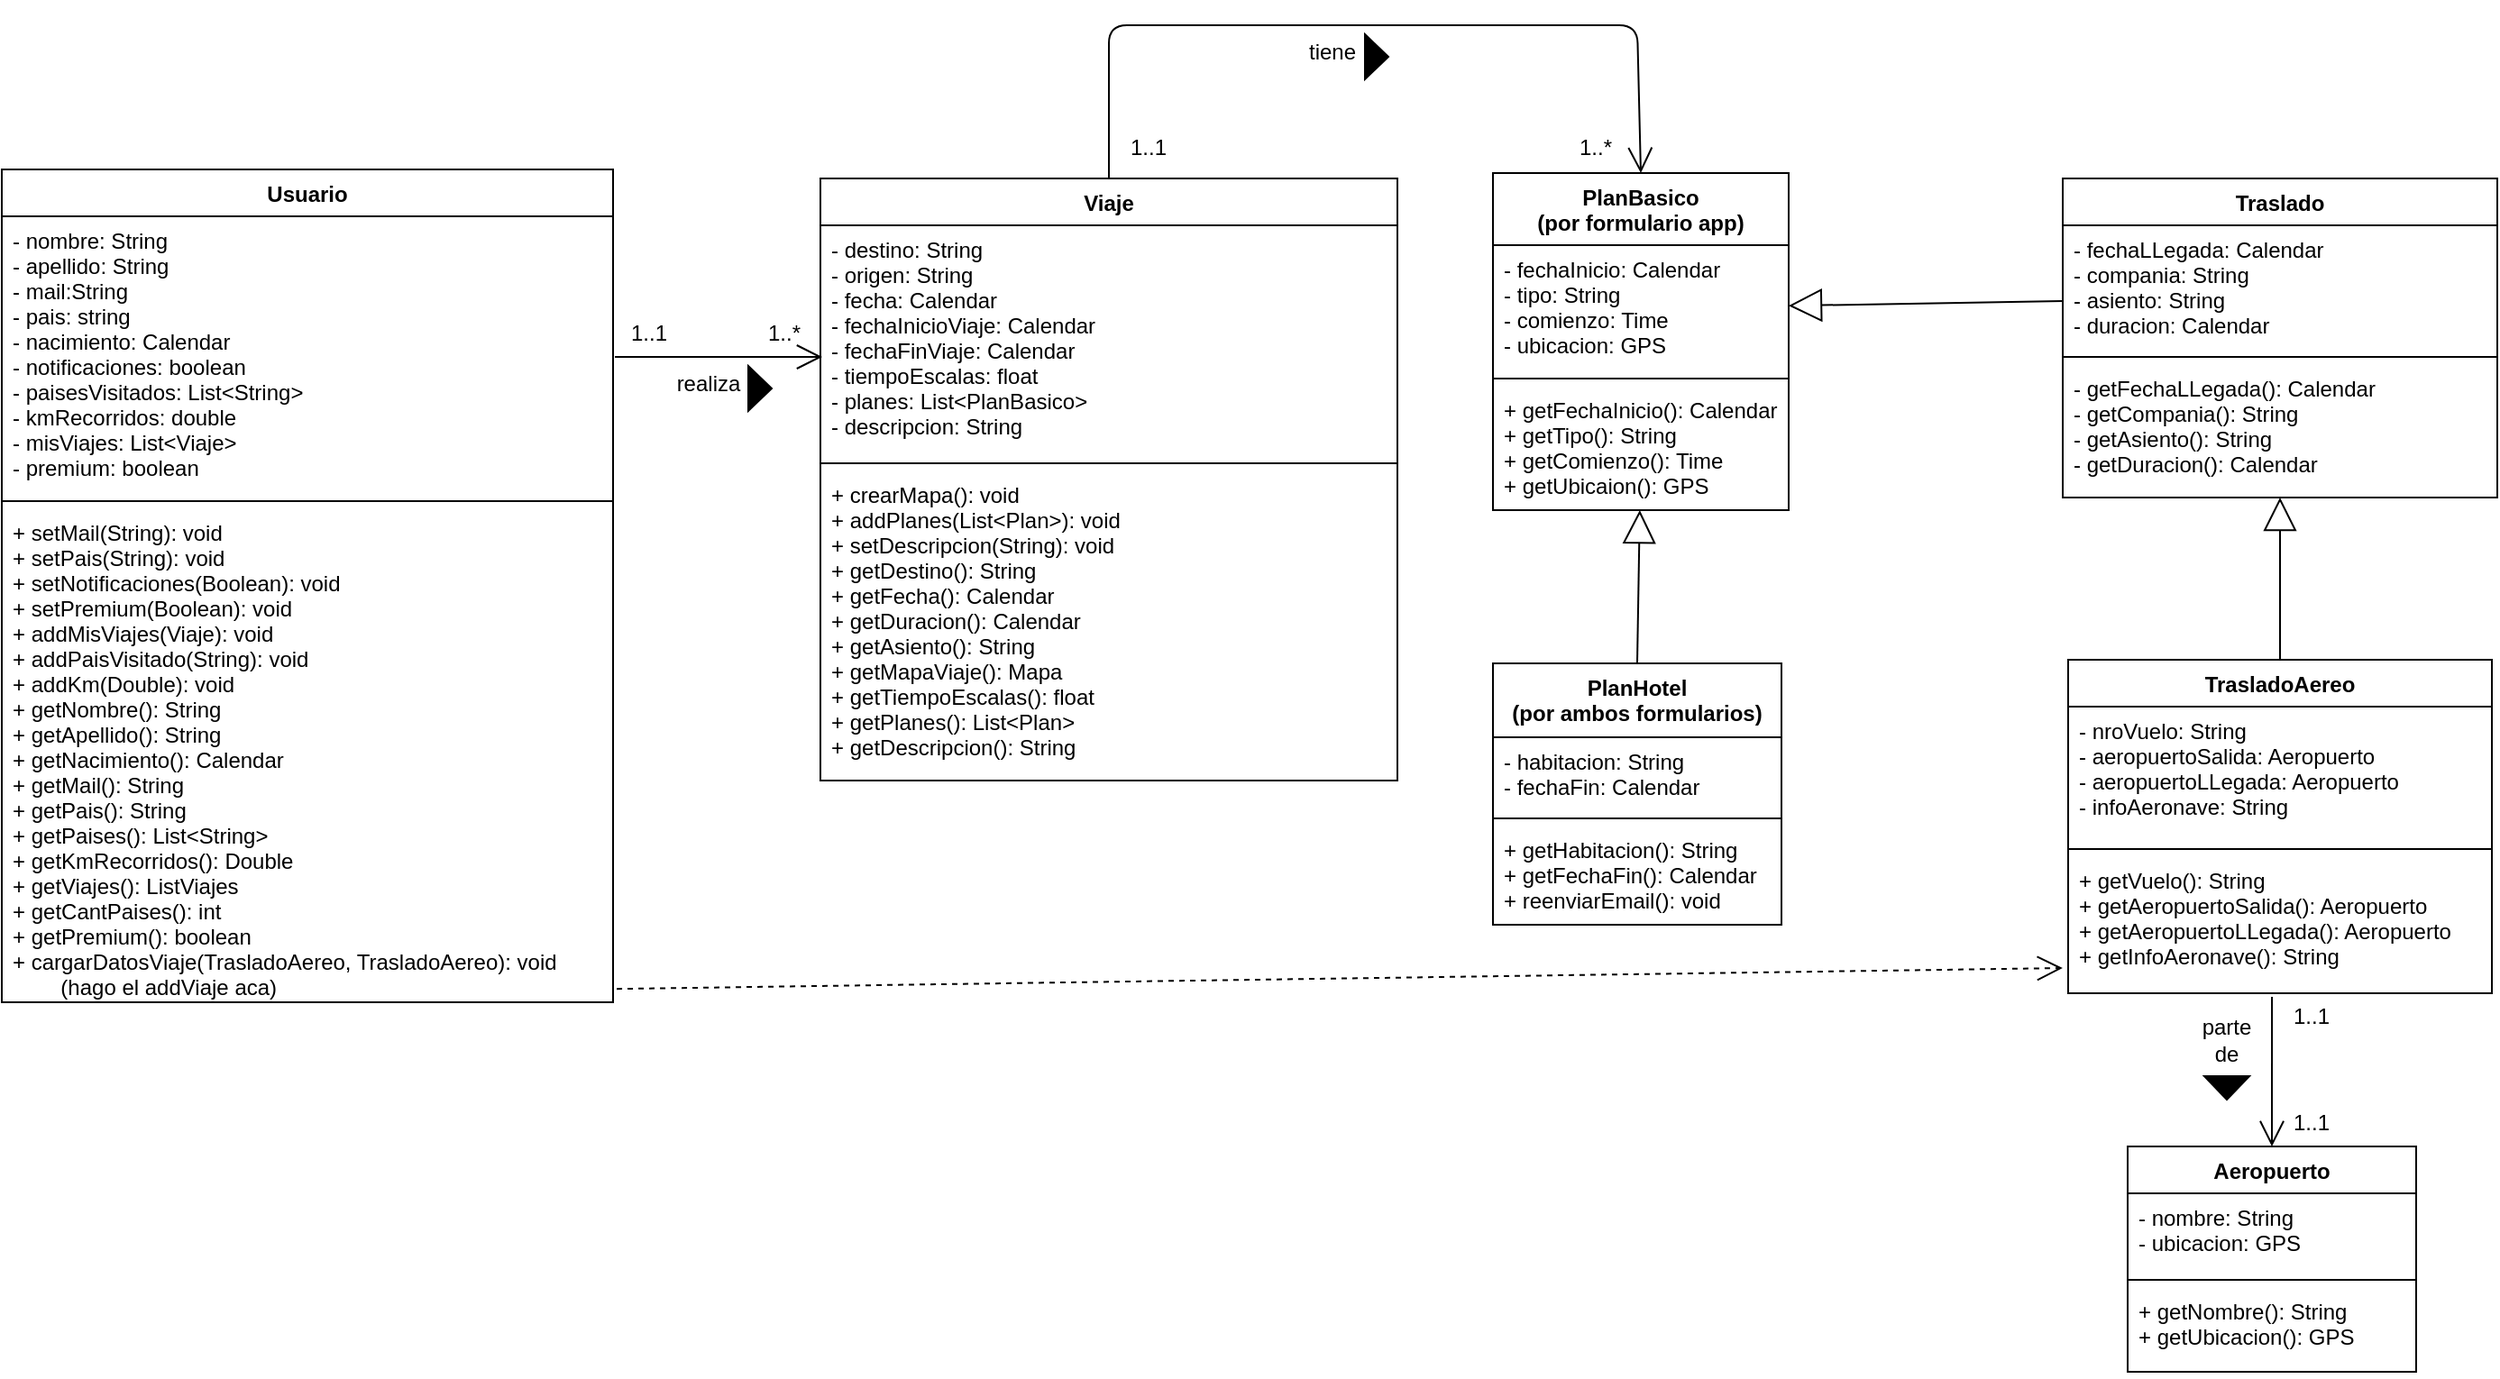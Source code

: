 <mxfile version="13.1.14" type="device"><diagram name="Page-1" id="58cdce13-f638-feb5-8d6f-7d28b1aa9fa0"><mxGraphModel dx="1234" dy="446" grid="0" gridSize="10" guides="1" tooltips="1" connect="1" arrows="1" fold="1" page="1" pageScale="1" pageWidth="1100" pageHeight="850" background="#ffffff" math="0" shadow="0"><root><mxCell id="0"/><mxCell id="1" parent="0"/><mxCell id="G7CDFdBN9De4wX54eFJr-1" value="PlanBasico&#10;(por formulario app)" style="swimlane;fontStyle=1;align=center;verticalAlign=top;childLayout=stackLayout;horizontal=1;startSize=40;horizontalStack=0;resizeParent=1;resizeParentMax=0;resizeLast=0;collapsible=1;marginBottom=0;" parent="1" vertex="1"><mxGeometry x="1153" y="262" width="164" height="187" as="geometry"/></mxCell><mxCell id="G7CDFdBN9De4wX54eFJr-2" value="- fechaInicio: Calendar&#10;- tipo: String&#10;- comienzo: Time&#10;- ubicacion: GPS&#10;" style="text;strokeColor=none;fillColor=none;align=left;verticalAlign=top;spacingLeft=4;spacingRight=4;overflow=hidden;rotatable=0;points=[[0,0.5],[1,0.5]];portConstraint=eastwest;" parent="G7CDFdBN9De4wX54eFJr-1" vertex="1"><mxGeometry y="40" width="164" height="70" as="geometry"/></mxCell><mxCell id="G7CDFdBN9De4wX54eFJr-3" value="" style="line;strokeWidth=1;fillColor=none;align=left;verticalAlign=middle;spacingTop=-1;spacingLeft=3;spacingRight=3;rotatable=0;labelPosition=right;points=[];portConstraint=eastwest;" parent="G7CDFdBN9De4wX54eFJr-1" vertex="1"><mxGeometry y="110" width="164" height="8" as="geometry"/></mxCell><mxCell id="G7CDFdBN9De4wX54eFJr-4" value="+ getFechaInicio(): Calendar&#10;+ getTipo(): String&#10;+ getComienzo(): Time&#10;+ getUbicaion(): GPS" style="text;strokeColor=none;fillColor=none;align=left;verticalAlign=top;spacingLeft=4;spacingRight=4;overflow=hidden;rotatable=0;points=[[0,0.5],[1,0.5]];portConstraint=eastwest;" parent="G7CDFdBN9De4wX54eFJr-1" vertex="1"><mxGeometry y="118" width="164" height="69" as="geometry"/></mxCell><mxCell id="AcFUFq52Rsmw12YBCAb_-9" value="PlanHotel&#10;(por ambos formularios)" style="swimlane;fontStyle=1;align=center;verticalAlign=top;childLayout=stackLayout;horizontal=1;startSize=41;horizontalStack=0;resizeParent=1;resizeParentMax=0;resizeLast=0;collapsible=1;marginBottom=0;" parent="1" vertex="1"><mxGeometry x="1153" y="534" width="160" height="145" as="geometry"/></mxCell><mxCell id="AcFUFq52Rsmw12YBCAb_-10" value="- habitacion: String&#10;- fechaFin: Calendar" style="text;strokeColor=none;fillColor=none;align=left;verticalAlign=top;spacingLeft=4;spacingRight=4;overflow=hidden;rotatable=0;points=[[0,0.5],[1,0.5]];portConstraint=eastwest;" parent="AcFUFq52Rsmw12YBCAb_-9" vertex="1"><mxGeometry y="41" width="160" height="41" as="geometry"/></mxCell><mxCell id="AcFUFq52Rsmw12YBCAb_-11" value="" style="line;strokeWidth=1;fillColor=none;align=left;verticalAlign=middle;spacingTop=-1;spacingLeft=3;spacingRight=3;rotatable=0;labelPosition=right;points=[];portConstraint=eastwest;" parent="AcFUFq52Rsmw12YBCAb_-9" vertex="1"><mxGeometry y="82" width="160" height="8" as="geometry"/></mxCell><mxCell id="AcFUFq52Rsmw12YBCAb_-12" value="+ getHabitacion(): String&#10;+ getFechaFin(): Calendar&#10;+ reenviarEmail(): void" style="text;strokeColor=none;fillColor=none;align=left;verticalAlign=top;spacingLeft=4;spacingRight=4;overflow=hidden;rotatable=0;points=[[0,0.5],[1,0.5]];portConstraint=eastwest;" parent="AcFUFq52Rsmw12YBCAb_-9" vertex="1"><mxGeometry y="90" width="160" height="55" as="geometry"/></mxCell><mxCell id="AcFUFq52Rsmw12YBCAb_-1" value="Traslado" style="swimlane;fontStyle=1;align=center;verticalAlign=top;childLayout=stackLayout;horizontal=1;startSize=26;horizontalStack=0;resizeParent=1;resizeParentMax=0;resizeLast=0;collapsible=1;marginBottom=0;" parent="1" vertex="1"><mxGeometry x="1469" y="265" width="241" height="177" as="geometry"/></mxCell><mxCell id="AcFUFq52Rsmw12YBCAb_-2" value="- fechaLLegada: Calendar&#10;- compania: String&#10;- asiento: String&#10;- duracion: Calendar&#10;" style="text;strokeColor=none;fillColor=none;align=left;verticalAlign=top;spacingLeft=4;spacingRight=4;overflow=hidden;rotatable=0;points=[[0,0.5],[1,0.5]];portConstraint=eastwest;" parent="AcFUFq52Rsmw12YBCAb_-1" vertex="1"><mxGeometry y="26" width="241" height="69" as="geometry"/></mxCell><mxCell id="AcFUFq52Rsmw12YBCAb_-3" value="" style="line;strokeWidth=1;fillColor=none;align=left;verticalAlign=middle;spacingTop=-1;spacingLeft=3;spacingRight=3;rotatable=0;labelPosition=right;points=[];portConstraint=eastwest;" parent="AcFUFq52Rsmw12YBCAb_-1" vertex="1"><mxGeometry y="95" width="241" height="8" as="geometry"/></mxCell><mxCell id="AcFUFq52Rsmw12YBCAb_-4" value="- getFechaLLegada(): Calendar&#10;- getCompania(): String&#10;- getAsiento(): String&#10;- getDuracion(): Calendar" style="text;strokeColor=none;fillColor=none;align=left;verticalAlign=top;spacingLeft=4;spacingRight=4;overflow=hidden;rotatable=0;points=[[0,0.5],[1,0.5]];portConstraint=eastwest;" parent="AcFUFq52Rsmw12YBCAb_-1" vertex="1"><mxGeometry y="103" width="241" height="74" as="geometry"/></mxCell><mxCell id="AcFUFq52Rsmw12YBCAb_-5" value="TrasladoAereo" style="swimlane;fontStyle=1;align=center;verticalAlign=top;childLayout=stackLayout;horizontal=1;startSize=26;horizontalStack=0;resizeParent=1;resizeParentMax=0;resizeLast=0;collapsible=1;marginBottom=0;" parent="1" vertex="1"><mxGeometry x="1472" y="532" width="235" height="185" as="geometry"/></mxCell><mxCell id="AcFUFq52Rsmw12YBCAb_-6" value="- nroVuelo: String&#10;- aeropuertoSalida: Aeropuerto&#10;- aeropuertoLLegada: Aeropuerto&#10;- infoAeronave: String " style="text;strokeColor=none;fillColor=none;align=left;verticalAlign=top;spacingLeft=4;spacingRight=4;overflow=hidden;rotatable=0;points=[[0,0.5],[1,0.5]];portConstraint=eastwest;" parent="AcFUFq52Rsmw12YBCAb_-5" vertex="1"><mxGeometry y="26" width="235" height="75" as="geometry"/></mxCell><mxCell id="AcFUFq52Rsmw12YBCAb_-7" value="" style="line;strokeWidth=1;fillColor=none;align=left;verticalAlign=middle;spacingTop=-1;spacingLeft=3;spacingRight=3;rotatable=0;labelPosition=right;points=[];portConstraint=eastwest;" parent="AcFUFq52Rsmw12YBCAb_-5" vertex="1"><mxGeometry y="101" width="235" height="8" as="geometry"/></mxCell><mxCell id="AcFUFq52Rsmw12YBCAb_-8" value="+ getVuelo(): String&#10;+ getAeropuertoSalida(): Aeropuerto&#10;+ getAeropuertoLLegada(): Aeropuerto&#10;+ getInfoAeronave(): String" style="text;strokeColor=none;fillColor=none;align=left;verticalAlign=top;spacingLeft=4;spacingRight=4;overflow=hidden;rotatable=0;points=[[0,0.5],[1,0.5]];portConstraint=eastwest;" parent="AcFUFq52Rsmw12YBCAb_-5" vertex="1"><mxGeometry y="109" width="235" height="76" as="geometry"/></mxCell><mxCell id="AcFUFq52Rsmw12YBCAb_-13" value="" style="endArrow=block;endSize=16;endFill=0;html=1;exitX=0.5;exitY=0;exitDx=0;exitDy=0;" parent="1" source="AcFUFq52Rsmw12YBCAb_-9" target="G7CDFdBN9De4wX54eFJr-4" edge="1"><mxGeometry width="160" relative="1" as="geometry"><mxPoint x="1388" y="507" as="sourcePoint"/><mxPoint x="1394" y="435" as="targetPoint"/></mxGeometry></mxCell><mxCell id="AcFUFq52Rsmw12YBCAb_-14" value="" style="endArrow=block;endSize=16;endFill=0;html=1;exitX=0.5;exitY=0;exitDx=0;exitDy=0;" parent="1" source="AcFUFq52Rsmw12YBCAb_-5" target="AcFUFq52Rsmw12YBCAb_-4" edge="1"><mxGeometry width="160" relative="1" as="geometry"><mxPoint x="1243" y="544" as="sourcePoint"/><mxPoint x="1518" y="485" as="targetPoint"/></mxGeometry></mxCell><mxCell id="AcFUFq52Rsmw12YBCAb_-15" value="" style="endArrow=block;endSize=16;endFill=0;html=1;exitX=0;exitY=0.609;exitDx=0;exitDy=0;exitPerimeter=0;" parent="1" source="AcFUFq52Rsmw12YBCAb_-2" target="G7CDFdBN9De4wX54eFJr-2" edge="1"><mxGeometry width="160" relative="1" as="geometry"><mxPoint x="1540.75" y="542" as="sourcePoint"/><mxPoint x="1323" y="461.555" as="targetPoint"/></mxGeometry></mxCell><mxCell id="uJaXo7iMyqhgqD1A3Pcm-5" value="Viaje" style="swimlane;fontStyle=1;align=center;verticalAlign=top;childLayout=stackLayout;horizontal=1;startSize=26;horizontalStack=0;resizeParent=1;resizeParentMax=0;resizeLast=0;collapsible=1;marginBottom=0;" parent="1" vertex="1"><mxGeometry x="780" y="265" width="320" height="334" as="geometry"/></mxCell><mxCell id="uJaXo7iMyqhgqD1A3Pcm-6" value="- destino: String&#10;- origen: String&#10;- fecha: Calendar&#10;- fechaInicioViaje: Calendar&#10;- fechaFinViaje: Calendar&#10;- tiempoEscalas: float&#10;- planes: List&lt;PlanBasico&gt;&#10;- descripcion: String" style="text;strokeColor=none;fillColor=none;align=left;verticalAlign=top;spacingLeft=4;spacingRight=4;overflow=hidden;rotatable=0;points=[[0,0.5],[1,0.5]];portConstraint=eastwest;" parent="uJaXo7iMyqhgqD1A3Pcm-5" vertex="1"><mxGeometry y="26" width="320" height="128" as="geometry"/></mxCell><mxCell id="uJaXo7iMyqhgqD1A3Pcm-7" value="" style="line;strokeWidth=1;fillColor=none;align=left;verticalAlign=middle;spacingTop=-1;spacingLeft=3;spacingRight=3;rotatable=0;labelPosition=right;points=[];portConstraint=eastwest;" parent="uJaXo7iMyqhgqD1A3Pcm-5" vertex="1"><mxGeometry y="154" width="320" height="8" as="geometry"/></mxCell><mxCell id="uJaXo7iMyqhgqD1A3Pcm-8" value="+ crearMapa(): void&#10;+ addPlanes(List&lt;Plan&gt;): void&#10;+ setDescripcion(String): void&#10;+ getDestino(): String&#10;+ getFecha(): Calendar&#10;+ getDuracion(): Calendar&#10;+ getAsiento(): String&#10;+ getMapaViaje(): Mapa&#10;+ getTiempoEscalas(): float&#10;+ getPlanes(): List&lt;Plan&gt;&#10;+ getDescripcion(): String" style="text;strokeColor=none;fillColor=none;align=left;verticalAlign=top;spacingLeft=4;spacingRight=4;overflow=hidden;rotatable=0;points=[[0,0.5],[1,0.5]];portConstraint=eastwest;" parent="uJaXo7iMyqhgqD1A3Pcm-5" vertex="1"><mxGeometry y="162" width="320" height="172" as="geometry"/></mxCell><mxCell id="AcFUFq52Rsmw12YBCAb_-16" value="" style="endArrow=open;endFill=1;endSize=12;html=1;exitX=0.5;exitY=0;exitDx=0;exitDy=0;entryX=0.5;entryY=0;entryDx=0;entryDy=0;" parent="1" source="uJaXo7iMyqhgqD1A3Pcm-5" target="G7CDFdBN9De4wX54eFJr-1" edge="1"><mxGeometry width="160" relative="1" as="geometry"><mxPoint x="1031" y="192" as="sourcePoint"/><mxPoint x="1191" y="192" as="targetPoint"/><Array as="points"><mxPoint x="940" y="180"/><mxPoint x="1233" y="180"/></Array></mxGeometry></mxCell><mxCell id="AcFUFq52Rsmw12YBCAb_-17" value="1..1" style="text;html=1;strokeColor=none;fillColor=none;align=center;verticalAlign=middle;whiteSpace=wrap;rounded=0;" parent="1" vertex="1"><mxGeometry x="942" y="238" width="40" height="20" as="geometry"/></mxCell><mxCell id="AcFUFq52Rsmw12YBCAb_-18" value="1..*" style="text;html=1;strokeColor=none;fillColor=none;align=center;verticalAlign=middle;whiteSpace=wrap;rounded=0;" parent="1" vertex="1"><mxGeometry x="1190" y="238" width="40" height="20" as="geometry"/></mxCell><mxCell id="AcFUFq52Rsmw12YBCAb_-19" value="tiene" style="text;html=1;strokeColor=none;fillColor=none;align=center;verticalAlign=middle;whiteSpace=wrap;rounded=0;" parent="1" vertex="1"><mxGeometry x="1044" y="185" width="40" height="20" as="geometry"/></mxCell><mxCell id="AcFUFq52Rsmw12YBCAb_-20" value="" style="triangle;whiteSpace=wrap;html=1;fillColor=#000000;" parent="1" vertex="1"><mxGeometry x="1082" y="185" width="13" height="25" as="geometry"/></mxCell><mxCell id="AcFUFq52Rsmw12YBCAb_-26" value="" style="endArrow=open;endFill=1;endSize=12;html=1;" parent="1" edge="1"><mxGeometry width="160" relative="1" as="geometry"><mxPoint x="666" y="364" as="sourcePoint"/><mxPoint x="781" y="364" as="targetPoint"/></mxGeometry></mxCell><mxCell id="AcFUFq52Rsmw12YBCAb_-27" value="1..1" style="text;html=1;strokeColor=none;fillColor=none;align=center;verticalAlign=middle;whiteSpace=wrap;rounded=0;" parent="1" vertex="1"><mxGeometry x="665" y="341" width="40" height="20" as="geometry"/></mxCell><mxCell id="AcFUFq52Rsmw12YBCAb_-28" value="1..*" style="text;html=1;strokeColor=none;fillColor=none;align=center;verticalAlign=middle;whiteSpace=wrap;rounded=0;" parent="1" vertex="1"><mxGeometry x="740" y="341" width="40" height="20" as="geometry"/></mxCell><mxCell id="AcFUFq52Rsmw12YBCAb_-29" value="realiza" style="text;html=1;strokeColor=none;fillColor=none;align=center;verticalAlign=middle;whiteSpace=wrap;rounded=0;" parent="1" vertex="1"><mxGeometry x="698" y="369" width="40" height="20" as="geometry"/></mxCell><mxCell id="AcFUFq52Rsmw12YBCAb_-30" value="" style="triangle;whiteSpace=wrap;html=1;fillColor=#000000;" parent="1" vertex="1"><mxGeometry x="740" y="369" width="13" height="25" as="geometry"/></mxCell><mxCell id="uJaXo7iMyqhgqD1A3Pcm-1" value="Usuario" style="swimlane;fontStyle=1;align=center;verticalAlign=top;childLayout=stackLayout;horizontal=1;startSize=26;horizontalStack=0;resizeParent=1;resizeParentMax=0;resizeLast=0;collapsible=1;marginBottom=0;" parent="1" vertex="1"><mxGeometry x="326" y="260" width="339" height="462" as="geometry"/></mxCell><mxCell id="uJaXo7iMyqhgqD1A3Pcm-2" value="- nombre: String&#10;- apellido: String&#10;- mail:String&#10;- pais: string&#10;- nacimiento: Calendar&#10;- notificaciones: boolean&#10;- paisesVisitados: List&lt;String&gt;&#10;- kmRecorridos: double&#10;- misViajes: List&lt;Viaje&gt;&#10;- premium: boolean&#10;" style="text;strokeColor=none;fillColor=none;align=left;verticalAlign=top;spacingLeft=4;spacingRight=4;overflow=hidden;rotatable=0;points=[[0,0.5],[1,0.5]];portConstraint=eastwest;" parent="uJaXo7iMyqhgqD1A3Pcm-1" vertex="1"><mxGeometry y="26" width="339" height="154" as="geometry"/></mxCell><mxCell id="uJaXo7iMyqhgqD1A3Pcm-3" value="" style="line;strokeWidth=1;fillColor=none;align=left;verticalAlign=middle;spacingTop=-1;spacingLeft=3;spacingRight=3;rotatable=0;labelPosition=right;points=[];portConstraint=eastwest;" parent="uJaXo7iMyqhgqD1A3Pcm-1" vertex="1"><mxGeometry y="180" width="339" height="8" as="geometry"/></mxCell><mxCell id="uJaXo7iMyqhgqD1A3Pcm-4" value="+ setMail(String): void&#10;+ setPais(String): void&#10;+ setNotificaciones(Boolean): void&#10;+ setPremium(Boolean): void&#10;+ addMisViajes(Viaje): void&#10;+ addPaisVisitado(String): void  &#10;+ addKm(Double): void&#10;+ getNombre(): String&#10;+ getApellido(): String&#10;+ getNacimiento(): Calendar&#10;+ getMail(): String&#10;+ getPais(): String&#10;+ getPaises(): List&lt;String&gt;&#10;+ getKmRecorridos(): Double&#10;+ getViajes(): ListViajes&#10;+ getCantPaises(): int&#10;+ getPremium(): boolean&#10;+ cargarDatosViaje(TrasladoAereo, TrasladoAereo): void&#10;        (hago el addViaje aca)&#10;" style="text;strokeColor=none;fillColor=none;align=left;verticalAlign=top;spacingLeft=4;spacingRight=4;overflow=hidden;rotatable=0;points=[[0,0.5],[1,0.5]];portConstraint=eastwest;" parent="uJaXo7iMyqhgqD1A3Pcm-1" vertex="1"><mxGeometry y="188" width="339" height="274" as="geometry"/></mxCell><mxCell id="AcFUFq52Rsmw12YBCAb_-32" value="" style="endArrow=open;endSize=12;dashed=1;html=1;exitX=1.006;exitY=0.973;exitDx=0;exitDy=0;exitPerimeter=0;entryX=-0.013;entryY=0.816;entryDx=0;entryDy=0;entryPerimeter=0;" parent="1" source="uJaXo7iMyqhgqD1A3Pcm-4" target="AcFUFq52Rsmw12YBCAb_-8" edge="1"><mxGeometry width="160" relative="1" as="geometry"><mxPoint x="780" y="739" as="sourcePoint"/><mxPoint x="940" y="739" as="targetPoint"/></mxGeometry></mxCell><mxCell id="Pc_X0XXuPzwKso14gJ4m-5" value="" style="endArrow=open;endFill=1;endSize=12;html=1;exitX=0.481;exitY=1.026;exitDx=0;exitDy=0;exitPerimeter=0;entryX=0.5;entryY=0;entryDx=0;entryDy=0;" parent="1" source="AcFUFq52Rsmw12YBCAb_-8" target="Pc_X0XXuPzwKso14gJ4m-1" edge="1"><mxGeometry width="160" relative="1" as="geometry"><mxPoint x="1579" y="751" as="sourcePoint"/><mxPoint x="1739" y="751" as="targetPoint"/></mxGeometry></mxCell><mxCell id="Pc_X0XXuPzwKso14gJ4m-1" value="Aeropuerto" style="swimlane;fontStyle=1;align=center;verticalAlign=top;childLayout=stackLayout;horizontal=1;startSize=26;horizontalStack=0;resizeParent=1;resizeParentMax=0;resizeLast=0;collapsible=1;marginBottom=0;" parent="1" vertex="1"><mxGeometry x="1505" y="802" width="160" height="125" as="geometry"/></mxCell><mxCell id="Pc_X0XXuPzwKso14gJ4m-2" value="- nombre: String&#10;- ubicacion: GPS" style="text;strokeColor=none;fillColor=none;align=left;verticalAlign=top;spacingLeft=4;spacingRight=4;overflow=hidden;rotatable=0;points=[[0,0.5],[1,0.5]];portConstraint=eastwest;" parent="Pc_X0XXuPzwKso14gJ4m-1" vertex="1"><mxGeometry y="26" width="160" height="44" as="geometry"/></mxCell><mxCell id="Pc_X0XXuPzwKso14gJ4m-3" value="" style="line;strokeWidth=1;fillColor=none;align=left;verticalAlign=middle;spacingTop=-1;spacingLeft=3;spacingRight=3;rotatable=0;labelPosition=right;points=[];portConstraint=eastwest;" parent="Pc_X0XXuPzwKso14gJ4m-1" vertex="1"><mxGeometry y="70" width="160" height="8" as="geometry"/></mxCell><mxCell id="Pc_X0XXuPzwKso14gJ4m-4" value="+ getNombre(): String&#10;+ getUbicacion(): GPS" style="text;strokeColor=none;fillColor=none;align=left;verticalAlign=top;spacingLeft=4;spacingRight=4;overflow=hidden;rotatable=0;points=[[0,0.5],[1,0.5]];portConstraint=eastwest;" parent="Pc_X0XXuPzwKso14gJ4m-1" vertex="1"><mxGeometry y="78" width="160" height="47" as="geometry"/></mxCell><mxCell id="Pc_X0XXuPzwKso14gJ4m-6" value="1..1" style="text;html=1;strokeColor=none;fillColor=none;align=center;verticalAlign=middle;whiteSpace=wrap;rounded=0;" parent="1" vertex="1"><mxGeometry x="1587" y="779" width="40" height="20" as="geometry"/></mxCell><mxCell id="Pc_X0XXuPzwKso14gJ4m-7" value="1..1" style="text;html=1;strokeColor=none;fillColor=none;align=center;verticalAlign=middle;whiteSpace=wrap;rounded=0;" parent="1" vertex="1"><mxGeometry x="1587" y="720" width="40" height="20" as="geometry"/></mxCell><mxCell id="Pc_X0XXuPzwKso14gJ4m-8" value="parte de" style="text;html=1;strokeColor=none;fillColor=none;align=center;verticalAlign=middle;whiteSpace=wrap;rounded=0;" parent="1" vertex="1"><mxGeometry x="1540" y="733" width="40" height="20" as="geometry"/></mxCell><mxCell id="Pc_X0XXuPzwKso14gJ4m-9" value="" style="triangle;whiteSpace=wrap;html=1;fillColor=#000000;rotation=90;" parent="1" vertex="1"><mxGeometry x="1553.5" y="757" width="13" height="25" as="geometry"/></mxCell></root></mxGraphModel></diagram></mxfile>